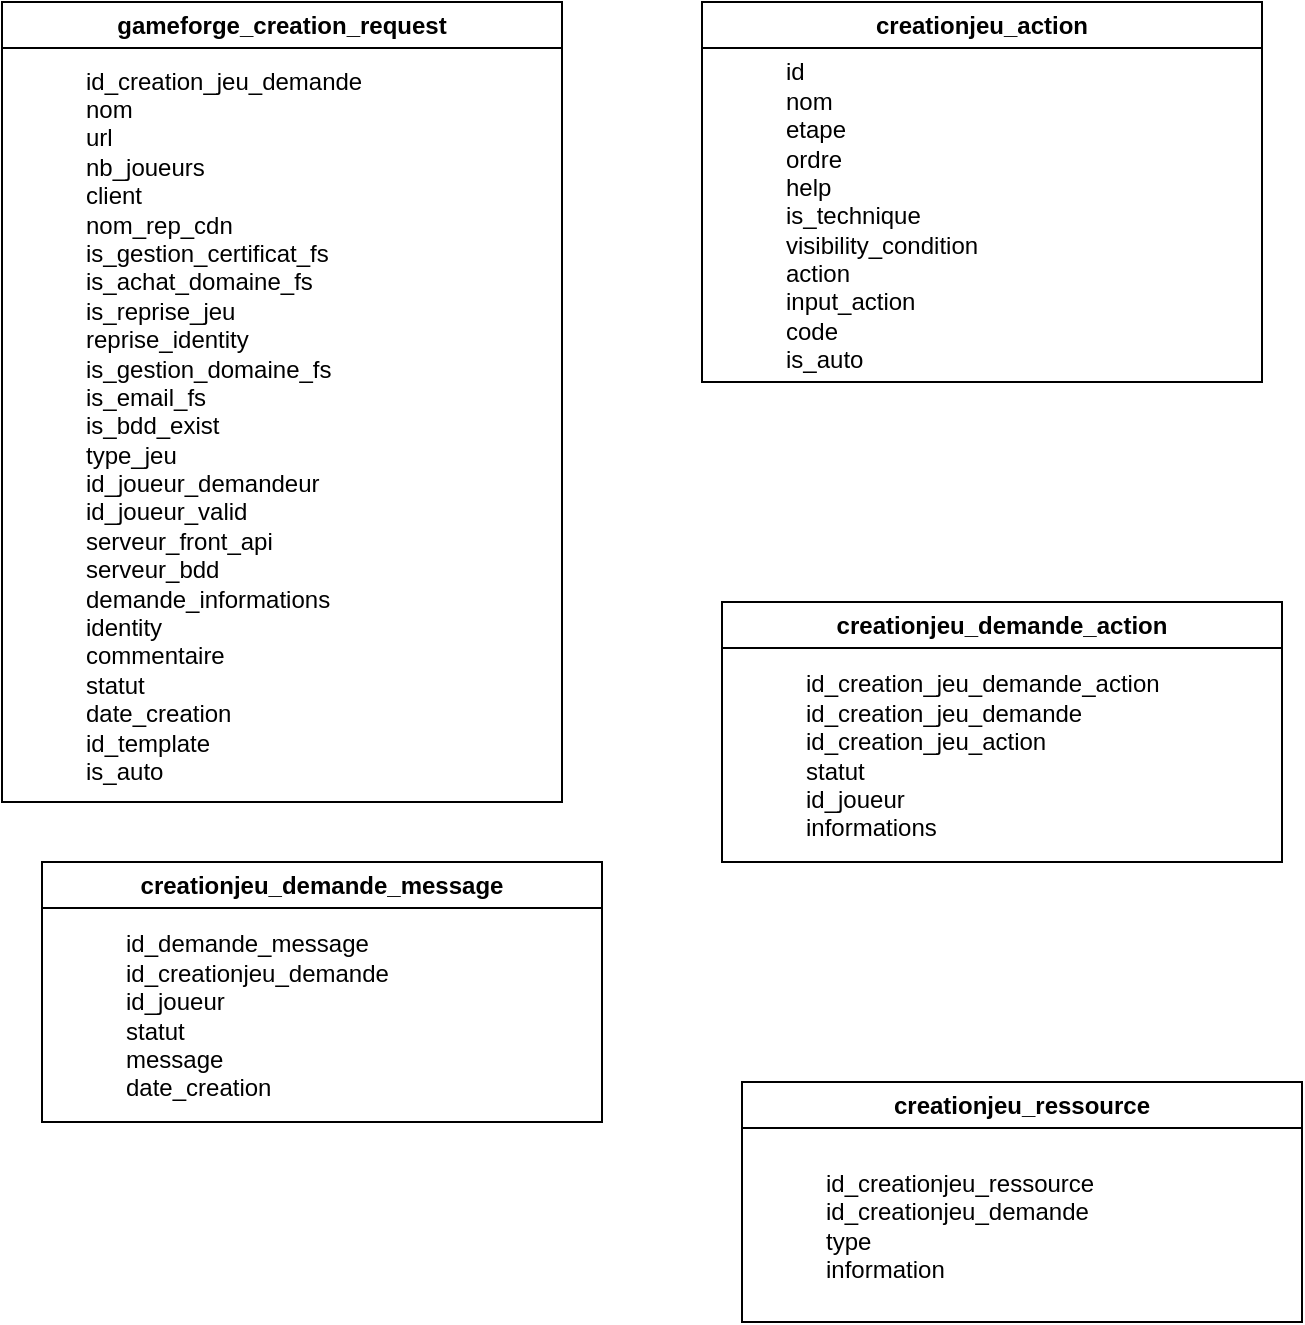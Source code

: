 <mxfile version="24.8.6">
  <diagram name="Page-1" id="g_BRfAgkNGZkdLrCCxiZ">
    <mxGraphModel dx="2117" dy="795" grid="1" gridSize="10" guides="1" tooltips="1" connect="1" arrows="1" fold="1" page="1" pageScale="1" pageWidth="827" pageHeight="1169" math="0" shadow="0">
      <root>
        <mxCell id="0" />
        <mxCell id="1" parent="0" />
        <mxCell id="RckO6Ids9fdYp6XNJWDH-46" value="gameforge_creation_request" style="swimlane;whiteSpace=wrap;html=1;" vertex="1" parent="1">
          <mxGeometry x="-760" y="40" width="280" height="400" as="geometry" />
        </mxCell>
        <mxCell id="RckO6Ids9fdYp6XNJWDH-47" value="&lt;blockquote style=&quot;margin: 0 0 0 40px; border: none; padding: 0px;&quot;&gt;&lt;div&gt;id_creation_jeu_demande&lt;/div&gt;&lt;div&gt;nom&lt;/div&gt;&lt;div&gt;url&lt;/div&gt;&lt;div&gt;nb_joueurs&lt;/div&gt;&lt;div&gt;client&lt;/div&gt;&lt;div&gt;nom_rep_cdn&lt;/div&gt;&lt;div&gt;is_gestion_certificat_fs&lt;/div&gt;&lt;div&gt;is_achat_domaine_fs&lt;/div&gt;&lt;div&gt;is_reprise_jeu&lt;/div&gt;&lt;div&gt;reprise_identity&lt;/div&gt;&lt;div&gt;is_gestion_domaine_fs&lt;/div&gt;&lt;div&gt;is_email_fs&lt;/div&gt;&lt;div&gt;is_bdd_exist&lt;/div&gt;&lt;div&gt;type_jeu&lt;/div&gt;&lt;div&gt;id_joueur_demandeur&lt;/div&gt;&lt;div&gt;id_joueur_valid&lt;/div&gt;&lt;div&gt;serveur_front_api&lt;/div&gt;&lt;div&gt;serveur_bdd&lt;/div&gt;&lt;div&gt;demande_informations&lt;/div&gt;&lt;div&gt;identity&lt;/div&gt;&lt;div&gt;commentaire&lt;/div&gt;&lt;div&gt;statut&lt;/div&gt;&lt;div&gt;date_creation&lt;/div&gt;&lt;div&gt;id_template&lt;/div&gt;&lt;div&gt;is_auto&lt;/div&gt;&lt;/blockquote&gt;" style="whiteSpace=wrap;html=1;align=left;" vertex="1" parent="RckO6Ids9fdYp6XNJWDH-46">
          <mxGeometry y="23" width="280" height="377" as="geometry" />
        </mxCell>
        <mxCell id="RckO6Ids9fdYp6XNJWDH-50" value="creationjeu_action" style="swimlane;whiteSpace=wrap;html=1;" vertex="1" parent="1">
          <mxGeometry x="-410" y="40" width="280" height="190" as="geometry" />
        </mxCell>
        <mxCell id="RckO6Ids9fdYp6XNJWDH-51" value="&lt;blockquote style=&quot;margin: 0 0 0 40px; border: none; padding: 0px;&quot;&gt;&lt;div&gt;id&lt;/div&gt;&lt;div&gt;nom&lt;/div&gt;&lt;div&gt;etape&lt;/div&gt;&lt;div&gt;ordre&lt;/div&gt;&lt;div&gt;help&lt;/div&gt;&lt;div&gt;is_technique&lt;/div&gt;&lt;div&gt;visibility_condition&lt;/div&gt;&lt;div&gt;action&lt;/div&gt;&lt;div&gt;input_action&lt;/div&gt;&lt;div&gt;code&lt;/div&gt;&lt;div&gt;is_auto&lt;/div&gt;&lt;/blockquote&gt;" style="whiteSpace=wrap;html=1;align=left;" vertex="1" parent="RckO6Ids9fdYp6XNJWDH-50">
          <mxGeometry y="23" width="280" height="167" as="geometry" />
        </mxCell>
        <mxCell id="RckO6Ids9fdYp6XNJWDH-53" value="creationjeu_demande_action" style="swimlane;whiteSpace=wrap;html=1;" vertex="1" parent="1">
          <mxGeometry x="-400" y="340" width="280" height="130" as="geometry" />
        </mxCell>
        <mxCell id="RckO6Ids9fdYp6XNJWDH-54" value="&lt;blockquote style=&quot;margin: 0 0 0 40px; border: none; padding: 0px;&quot;&gt;&lt;div&gt;id_creation_jeu_demande_action&lt;/div&gt;&lt;div&gt;id_creation_jeu_demande&lt;/div&gt;&lt;div&gt;id_creation_jeu_action&lt;/div&gt;&lt;div&gt;statut&lt;/div&gt;&lt;div&gt;id_joueur&lt;/div&gt;&lt;div&gt;informations&lt;/div&gt;&lt;/blockquote&gt;" style="whiteSpace=wrap;html=1;align=left;" vertex="1" parent="RckO6Ids9fdYp6XNJWDH-53">
          <mxGeometry y="23" width="280" height="107" as="geometry" />
        </mxCell>
        <mxCell id="RckO6Ids9fdYp6XNJWDH-55" value="creationjeu_demande_message" style="swimlane;whiteSpace=wrap;html=1;" vertex="1" parent="1">
          <mxGeometry x="-740" y="470" width="280" height="130" as="geometry" />
        </mxCell>
        <mxCell id="RckO6Ids9fdYp6XNJWDH-56" value="&lt;blockquote style=&quot;margin: 0 0 0 40px; border: none; padding: 0px;&quot;&gt;&lt;div&gt;id_demande_message&lt;/div&gt;&lt;div&gt;id_creationjeu_demande&lt;/div&gt;&lt;div&gt;id_joueur&lt;/div&gt;&lt;div&gt;statut&lt;/div&gt;&lt;div&gt;message&lt;/div&gt;&lt;div&gt;date_creation&lt;/div&gt;&lt;/blockquote&gt;" style="whiteSpace=wrap;html=1;align=left;" vertex="1" parent="RckO6Ids9fdYp6XNJWDH-55">
          <mxGeometry y="23" width="280" height="107" as="geometry" />
        </mxCell>
        <mxCell id="RckO6Ids9fdYp6XNJWDH-57" value="creationjeu_ressource" style="swimlane;whiteSpace=wrap;html=1;" vertex="1" parent="1">
          <mxGeometry x="-390" y="580" width="280" height="120" as="geometry" />
        </mxCell>
        <mxCell id="RckO6Ids9fdYp6XNJWDH-58" value="&lt;blockquote style=&quot;margin: 0 0 0 40px; border: none; padding: 0px;&quot;&gt;&lt;div&gt;id_creationjeu_ressource&lt;/div&gt;&lt;div&gt;id_creationjeu_demande&lt;/div&gt;&lt;div&gt;type&lt;/div&gt;&lt;div&gt;information&lt;/div&gt;&lt;/blockquote&gt;" style="whiteSpace=wrap;html=1;align=left;" vertex="1" parent="RckO6Ids9fdYp6XNJWDH-57">
          <mxGeometry y="23" width="280" height="97" as="geometry" />
        </mxCell>
      </root>
    </mxGraphModel>
  </diagram>
</mxfile>
